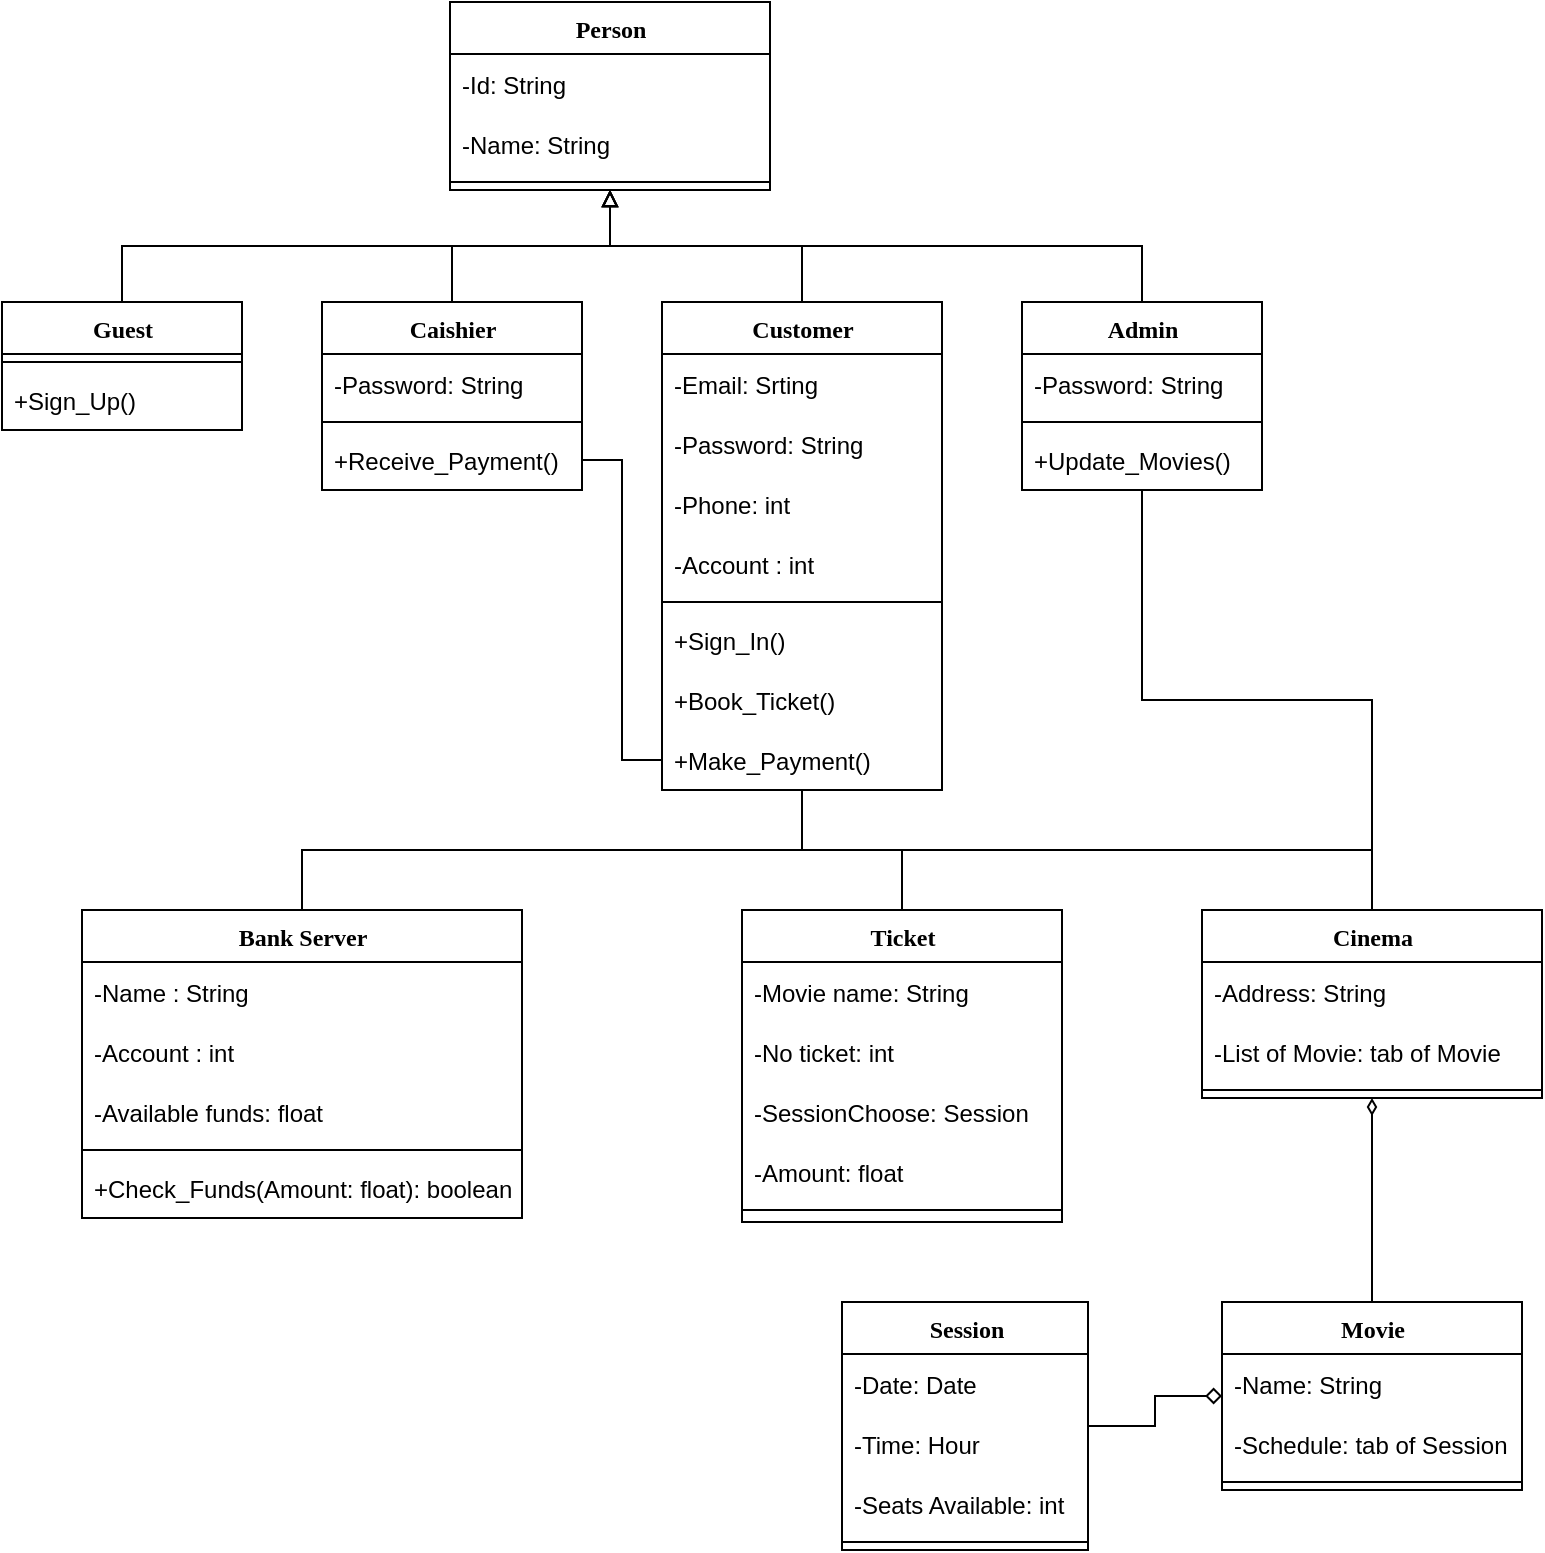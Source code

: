 <mxfile version="20.5.1" type="github">
  <diagram id="C5RBs43oDa-KdzZeNtuy" name="Page-1">
    <mxGraphModel dx="1202" dy="888" grid="1" gridSize="10" guides="1" tooltips="1" connect="1" arrows="1" fold="1" page="1" pageScale="1" pageWidth="827" pageHeight="1169" math="0" shadow="0">
      <root>
        <mxCell id="WIyWlLk6GJQsqaUBKTNV-0" />
        <mxCell id="WIyWlLk6GJQsqaUBKTNV-1" parent="WIyWlLk6GJQsqaUBKTNV-0" />
        <mxCell id="6Q9TmJvOrxfbNUQ0NDXa-91" style="edgeStyle=elbowEdgeStyle;rounded=0;orthogonalLoop=1;jettySize=auto;html=1;endArrow=none;endFill=0;elbow=vertical;" edge="1" parent="WIyWlLk6GJQsqaUBKTNV-1" source="6Q9TmJvOrxfbNUQ0NDXa-4" target="6Q9TmJvOrxfbNUQ0NDXa-32">
          <mxGeometry relative="1" as="geometry" />
        </mxCell>
        <mxCell id="6Q9TmJvOrxfbNUQ0NDXa-95" style="edgeStyle=elbowEdgeStyle;rounded=0;orthogonalLoop=1;jettySize=auto;html=1;endArrow=none;endFill=0;elbow=vertical;" edge="1" parent="WIyWlLk6GJQsqaUBKTNV-1" source="6Q9TmJvOrxfbNUQ0NDXa-4" target="6Q9TmJvOrxfbNUQ0NDXa-11">
          <mxGeometry relative="1" as="geometry" />
        </mxCell>
        <mxCell id="6Q9TmJvOrxfbNUQ0NDXa-97" style="edgeStyle=elbowEdgeStyle;rounded=0;orthogonalLoop=1;jettySize=auto;html=1;endArrow=block;endFill=0;elbow=vertical;" edge="1" parent="WIyWlLk6GJQsqaUBKTNV-1" source="6Q9TmJvOrxfbNUQ0NDXa-4" target="6Q9TmJvOrxfbNUQ0NDXa-79">
          <mxGeometry relative="1" as="geometry" />
        </mxCell>
        <mxCell id="6Q9TmJvOrxfbNUQ0NDXa-113" style="edgeStyle=elbowEdgeStyle;rounded=0;orthogonalLoop=1;jettySize=auto;html=1;entryX=1;entryY=0.5;entryDx=0;entryDy=0;strokeWidth=1;startArrow=none;startFill=0;endArrow=none;endFill=0;exitX=0;exitY=0.5;exitDx=0;exitDy=0;" edge="1" parent="WIyWlLk6GJQsqaUBKTNV-1" source="6Q9TmJvOrxfbNUQ0NDXa-87" target="6Q9TmJvOrxfbNUQ0NDXa-84">
          <mxGeometry relative="1" as="geometry" />
        </mxCell>
        <mxCell id="6Q9TmJvOrxfbNUQ0NDXa-4" value="Customer" style="swimlane;html=1;fontStyle=1;align=center;verticalAlign=top;childLayout=stackLayout;horizontal=1;startSize=26;horizontalStack=0;resizeParent=1;resizeLast=0;collapsible=1;marginBottom=0;swimlaneFillColor=#ffffff;rounded=0;shadow=0;comic=0;labelBackgroundColor=none;strokeWidth=1;fillColor=none;fontFamily=Verdana;fontSize=12" vertex="1" parent="WIyWlLk6GJQsqaUBKTNV-1">
          <mxGeometry x="360" y="160" width="140" height="244" as="geometry" />
        </mxCell>
        <mxCell id="6Q9TmJvOrxfbNUQ0NDXa-5" value="-Email: Srting" style="text;strokeColor=none;fillColor=none;align=left;verticalAlign=middle;spacingLeft=4;spacingRight=4;overflow=hidden;points=[[0,0.5],[1,0.5]];portConstraint=eastwest;rotatable=0;" vertex="1" parent="6Q9TmJvOrxfbNUQ0NDXa-4">
          <mxGeometry y="26" width="140" height="30" as="geometry" />
        </mxCell>
        <mxCell id="6Q9TmJvOrxfbNUQ0NDXa-7" value="-Password: String" style="text;strokeColor=none;fillColor=none;align=left;verticalAlign=middle;spacingLeft=4;spacingRight=4;overflow=hidden;points=[[0,0.5],[1,0.5]];portConstraint=eastwest;rotatable=0;" vertex="1" parent="6Q9TmJvOrxfbNUQ0NDXa-4">
          <mxGeometry y="56" width="140" height="30" as="geometry" />
        </mxCell>
        <mxCell id="6Q9TmJvOrxfbNUQ0NDXa-8" value="-Phone: int" style="text;strokeColor=none;fillColor=none;align=left;verticalAlign=middle;spacingLeft=4;spacingRight=4;overflow=hidden;points=[[0,0.5],[1,0.5]];portConstraint=eastwest;rotatable=0;" vertex="1" parent="6Q9TmJvOrxfbNUQ0NDXa-4">
          <mxGeometry y="86" width="140" height="30" as="geometry" />
        </mxCell>
        <mxCell id="6Q9TmJvOrxfbNUQ0NDXa-9" value="-Account : int" style="text;strokeColor=none;fillColor=none;align=left;verticalAlign=middle;spacingLeft=4;spacingRight=4;overflow=hidden;points=[[0,0.5],[1,0.5]];portConstraint=eastwest;rotatable=0;" vertex="1" parent="6Q9TmJvOrxfbNUQ0NDXa-4">
          <mxGeometry y="116" width="140" height="30" as="geometry" />
        </mxCell>
        <mxCell id="6Q9TmJvOrxfbNUQ0NDXa-10" value="" style="line;html=1;strokeWidth=1;fillColor=none;align=left;verticalAlign=middle;spacingTop=-1;spacingLeft=3;spacingRight=3;rotatable=0;labelPosition=right;points=[];portConstraint=eastwest;" vertex="1" parent="6Q9TmJvOrxfbNUQ0NDXa-4">
          <mxGeometry y="146" width="140" height="8" as="geometry" />
        </mxCell>
        <mxCell id="6Q9TmJvOrxfbNUQ0NDXa-85" value="+Sign_In()" style="text;strokeColor=none;fillColor=none;align=left;verticalAlign=middle;spacingLeft=4;spacingRight=4;overflow=hidden;points=[[0,0.5],[1,0.5]];portConstraint=eastwest;rotatable=0;" vertex="1" parent="6Q9TmJvOrxfbNUQ0NDXa-4">
          <mxGeometry y="154" width="140" height="30" as="geometry" />
        </mxCell>
        <mxCell id="6Q9TmJvOrxfbNUQ0NDXa-86" value="+Book_Ticket()" style="text;strokeColor=none;fillColor=none;align=left;verticalAlign=middle;spacingLeft=4;spacingRight=4;overflow=hidden;points=[[0,0.5],[1,0.5]];portConstraint=eastwest;rotatable=0;" vertex="1" parent="6Q9TmJvOrxfbNUQ0NDXa-4">
          <mxGeometry y="184" width="140" height="30" as="geometry" />
        </mxCell>
        <mxCell id="6Q9TmJvOrxfbNUQ0NDXa-87" value="+Make_Payment()" style="text;strokeColor=none;fillColor=none;align=left;verticalAlign=middle;spacingLeft=4;spacingRight=4;overflow=hidden;points=[[0,0.5],[1,0.5]];portConstraint=eastwest;rotatable=0;" vertex="1" parent="6Q9TmJvOrxfbNUQ0NDXa-4">
          <mxGeometry y="214" width="140" height="30" as="geometry" />
        </mxCell>
        <mxCell id="6Q9TmJvOrxfbNUQ0NDXa-11" value="Ticket" style="swimlane;html=1;fontStyle=1;align=center;verticalAlign=top;childLayout=stackLayout;horizontal=1;startSize=26;horizontalStack=0;resizeParent=1;resizeLast=0;collapsible=1;marginBottom=0;swimlaneFillColor=#ffffff;rounded=0;shadow=0;comic=0;labelBackgroundColor=none;strokeWidth=1;fillColor=none;fontFamily=Verdana;fontSize=12" vertex="1" parent="WIyWlLk6GJQsqaUBKTNV-1">
          <mxGeometry x="400" y="464" width="160" height="156" as="geometry" />
        </mxCell>
        <mxCell id="6Q9TmJvOrxfbNUQ0NDXa-12" value="-Movie name: String" style="text;strokeColor=none;fillColor=none;align=left;verticalAlign=middle;spacingLeft=4;spacingRight=4;overflow=hidden;points=[[0,0.5],[1,0.5]];portConstraint=eastwest;rotatable=0;" vertex="1" parent="6Q9TmJvOrxfbNUQ0NDXa-11">
          <mxGeometry y="26" width="160" height="30" as="geometry" />
        </mxCell>
        <mxCell id="6Q9TmJvOrxfbNUQ0NDXa-13" value="-No ticket: int" style="text;strokeColor=none;fillColor=none;align=left;verticalAlign=middle;spacingLeft=4;spacingRight=4;overflow=hidden;points=[[0,0.5],[1,0.5]];portConstraint=eastwest;rotatable=0;" vertex="1" parent="6Q9TmJvOrxfbNUQ0NDXa-11">
          <mxGeometry y="56" width="160" height="30" as="geometry" />
        </mxCell>
        <mxCell id="6Q9TmJvOrxfbNUQ0NDXa-15" value="-SessionChoose: Session" style="text;strokeColor=none;fillColor=none;align=left;verticalAlign=middle;spacingLeft=4;spacingRight=4;overflow=hidden;points=[[0,0.5],[1,0.5]];portConstraint=eastwest;rotatable=0;" vertex="1" parent="6Q9TmJvOrxfbNUQ0NDXa-11">
          <mxGeometry y="86" width="160" height="30" as="geometry" />
        </mxCell>
        <mxCell id="6Q9TmJvOrxfbNUQ0NDXa-16" value="-Amount: float" style="text;strokeColor=none;fillColor=none;align=left;verticalAlign=middle;spacingLeft=4;spacingRight=4;overflow=hidden;points=[[0,0.5],[1,0.5]];portConstraint=eastwest;rotatable=0;" vertex="1" parent="6Q9TmJvOrxfbNUQ0NDXa-11">
          <mxGeometry y="116" width="160" height="30" as="geometry" />
        </mxCell>
        <mxCell id="6Q9TmJvOrxfbNUQ0NDXa-17" value="" style="line;html=1;strokeWidth=1;fillColor=none;align=left;verticalAlign=middle;spacingTop=-1;spacingLeft=3;spacingRight=3;rotatable=0;labelPosition=right;points=[];portConstraint=eastwest;" vertex="1" parent="6Q9TmJvOrxfbNUQ0NDXa-11">
          <mxGeometry y="146" width="160" height="8" as="geometry" />
        </mxCell>
        <mxCell id="6Q9TmJvOrxfbNUQ0NDXa-101" style="edgeStyle=elbowEdgeStyle;rounded=0;orthogonalLoop=1;jettySize=auto;html=1;endArrow=none;endFill=0;elbow=vertical;" edge="1" parent="WIyWlLk6GJQsqaUBKTNV-1" source="6Q9TmJvOrxfbNUQ0NDXa-25" target="6Q9TmJvOrxfbNUQ0NDXa-4">
          <mxGeometry relative="1" as="geometry" />
        </mxCell>
        <mxCell id="6Q9TmJvOrxfbNUQ0NDXa-25" value="Bank Server" style="swimlane;html=1;fontStyle=1;align=center;verticalAlign=top;childLayout=stackLayout;horizontal=1;startSize=26;horizontalStack=0;resizeParent=1;resizeLast=0;collapsible=1;marginBottom=0;swimlaneFillColor=#ffffff;rounded=0;shadow=0;comic=0;labelBackgroundColor=none;strokeWidth=1;fillColor=none;fontFamily=Verdana;fontSize=12" vertex="1" parent="WIyWlLk6GJQsqaUBKTNV-1">
          <mxGeometry x="70" y="464" width="220" height="154" as="geometry" />
        </mxCell>
        <mxCell id="6Q9TmJvOrxfbNUQ0NDXa-26" value="-Name : String" style="text;strokeColor=none;fillColor=none;align=left;verticalAlign=middle;spacingLeft=4;spacingRight=4;overflow=hidden;points=[[0,0.5],[1,0.5]];portConstraint=eastwest;rotatable=0;" vertex="1" parent="6Q9TmJvOrxfbNUQ0NDXa-25">
          <mxGeometry y="26" width="220" height="30" as="geometry" />
        </mxCell>
        <mxCell id="6Q9TmJvOrxfbNUQ0NDXa-27" value="-Account : int" style="text;strokeColor=none;fillColor=none;align=left;verticalAlign=middle;spacingLeft=4;spacingRight=4;overflow=hidden;points=[[0,0.5],[1,0.5]];portConstraint=eastwest;rotatable=0;" vertex="1" parent="6Q9TmJvOrxfbNUQ0NDXa-25">
          <mxGeometry y="56" width="220" height="30" as="geometry" />
        </mxCell>
        <mxCell id="6Q9TmJvOrxfbNUQ0NDXa-28" value="-Available funds: float" style="text;strokeColor=none;fillColor=none;align=left;verticalAlign=middle;spacingLeft=4;spacingRight=4;overflow=hidden;points=[[0,0.5],[1,0.5]];portConstraint=eastwest;rotatable=0;" vertex="1" parent="6Q9TmJvOrxfbNUQ0NDXa-25">
          <mxGeometry y="86" width="220" height="30" as="geometry" />
        </mxCell>
        <mxCell id="6Q9TmJvOrxfbNUQ0NDXa-29" value="" style="line;html=1;strokeWidth=1;fillColor=none;align=left;verticalAlign=middle;spacingTop=-1;spacingLeft=3;spacingRight=3;rotatable=0;labelPosition=right;points=[];portConstraint=eastwest;" vertex="1" parent="6Q9TmJvOrxfbNUQ0NDXa-25">
          <mxGeometry y="116" width="220" height="8" as="geometry" />
        </mxCell>
        <mxCell id="6Q9TmJvOrxfbNUQ0NDXa-88" value="+Check_Funds(Amount: float): boolean" style="text;strokeColor=none;fillColor=none;align=left;verticalAlign=middle;spacingLeft=4;spacingRight=4;overflow=hidden;points=[[0,0.5],[1,0.5]];portConstraint=eastwest;rotatable=0;" vertex="1" parent="6Q9TmJvOrxfbNUQ0NDXa-25">
          <mxGeometry y="124" width="220" height="30" as="geometry" />
        </mxCell>
        <mxCell id="6Q9TmJvOrxfbNUQ0NDXa-32" value="Cinema" style="swimlane;html=1;fontStyle=1;align=center;verticalAlign=top;childLayout=stackLayout;horizontal=1;startSize=26;horizontalStack=0;resizeParent=1;resizeLast=0;collapsible=1;marginBottom=0;swimlaneFillColor=#ffffff;rounded=0;shadow=0;comic=0;labelBackgroundColor=none;strokeWidth=1;fillColor=none;fontFamily=Verdana;fontSize=12" vertex="1" parent="WIyWlLk6GJQsqaUBKTNV-1">
          <mxGeometry x="630" y="464" width="170" height="94" as="geometry" />
        </mxCell>
        <mxCell id="6Q9TmJvOrxfbNUQ0NDXa-34" value="-Address: String" style="text;strokeColor=none;fillColor=none;align=left;verticalAlign=middle;spacingLeft=4;spacingRight=4;overflow=hidden;points=[[0,0.5],[1,0.5]];portConstraint=eastwest;rotatable=0;" vertex="1" parent="6Q9TmJvOrxfbNUQ0NDXa-32">
          <mxGeometry y="26" width="170" height="30" as="geometry" />
        </mxCell>
        <mxCell id="6Q9TmJvOrxfbNUQ0NDXa-35" value="-List of Movie: tab of Movie" style="text;strokeColor=none;fillColor=none;align=left;verticalAlign=middle;spacingLeft=4;spacingRight=4;overflow=hidden;points=[[0,0.5],[1,0.5]];portConstraint=eastwest;rotatable=0;" vertex="1" parent="6Q9TmJvOrxfbNUQ0NDXa-32">
          <mxGeometry y="56" width="170" height="30" as="geometry" />
        </mxCell>
        <mxCell id="6Q9TmJvOrxfbNUQ0NDXa-36" value="" style="line;html=1;strokeWidth=1;fillColor=none;align=left;verticalAlign=middle;spacingTop=-1;spacingLeft=3;spacingRight=3;rotatable=0;labelPosition=right;points=[];portConstraint=eastwest;" vertex="1" parent="6Q9TmJvOrxfbNUQ0NDXa-32">
          <mxGeometry y="86" width="170" height="8" as="geometry" />
        </mxCell>
        <mxCell id="6Q9TmJvOrxfbNUQ0NDXa-105" style="edgeStyle=elbowEdgeStyle;rounded=0;orthogonalLoop=1;jettySize=auto;html=1;endArrow=block;endFill=0;elbow=vertical;" edge="1" parent="WIyWlLk6GJQsqaUBKTNV-1" source="6Q9TmJvOrxfbNUQ0NDXa-37" target="6Q9TmJvOrxfbNUQ0NDXa-79">
          <mxGeometry relative="1" as="geometry" />
        </mxCell>
        <mxCell id="6Q9TmJvOrxfbNUQ0NDXa-37" value="Guest" style="swimlane;html=1;fontStyle=1;align=center;verticalAlign=top;childLayout=stackLayout;horizontal=1;startSize=26;horizontalStack=0;resizeParent=1;resizeLast=0;collapsible=1;marginBottom=0;swimlaneFillColor=#ffffff;rounded=0;shadow=0;comic=0;labelBackgroundColor=none;strokeWidth=1;fillColor=none;fontFamily=Verdana;fontSize=12" vertex="1" parent="WIyWlLk6GJQsqaUBKTNV-1">
          <mxGeometry x="30" y="160" width="120" height="64" as="geometry" />
        </mxCell>
        <mxCell id="6Q9TmJvOrxfbNUQ0NDXa-40" value="" style="line;html=1;strokeWidth=1;fillColor=none;align=left;verticalAlign=middle;spacingTop=-1;spacingLeft=3;spacingRight=3;rotatable=0;labelPosition=right;points=[];portConstraint=eastwest;" vertex="1" parent="6Q9TmJvOrxfbNUQ0NDXa-37">
          <mxGeometry y="26" width="120" height="8" as="geometry" />
        </mxCell>
        <mxCell id="6Q9TmJvOrxfbNUQ0NDXa-83" value="+Sign_Up()" style="text;strokeColor=none;fillColor=none;align=left;verticalAlign=middle;spacingLeft=4;spacingRight=4;overflow=hidden;points=[[0,0.5],[1,0.5]];portConstraint=eastwest;rotatable=0;" vertex="1" parent="6Q9TmJvOrxfbNUQ0NDXa-37">
          <mxGeometry y="34" width="120" height="30" as="geometry" />
        </mxCell>
        <mxCell id="6Q9TmJvOrxfbNUQ0NDXa-104" style="edgeStyle=elbowEdgeStyle;rounded=0;orthogonalLoop=1;jettySize=auto;html=1;endArrow=block;endFill=0;elbow=vertical;" edge="1" parent="WIyWlLk6GJQsqaUBKTNV-1" source="6Q9TmJvOrxfbNUQ0NDXa-41" target="6Q9TmJvOrxfbNUQ0NDXa-79">
          <mxGeometry relative="1" as="geometry" />
        </mxCell>
        <mxCell id="6Q9TmJvOrxfbNUQ0NDXa-108" style="edgeStyle=elbowEdgeStyle;rounded=0;orthogonalLoop=1;jettySize=auto;elbow=vertical;html=1;endArrow=none;endFill=0;" edge="1" parent="WIyWlLk6GJQsqaUBKTNV-1" source="6Q9TmJvOrxfbNUQ0NDXa-41" target="6Q9TmJvOrxfbNUQ0NDXa-32">
          <mxGeometry relative="1" as="geometry" />
        </mxCell>
        <mxCell id="6Q9TmJvOrxfbNUQ0NDXa-41" value="Admin&lt;span style=&quot;color: rgba(0, 0, 0, 0); font-family: monospace; font-size: 0px; font-weight: 400; text-align: start;&quot;&gt;%3CmxGraphModel%3E%3Croot%3E%3CmxCell%20id%3D%220%22%2F%3E%3CmxCell%20id%3D%221%22%20parent%3D%220%22%2F%3E%3CmxCell%20id%3D%222%22%20value%3D%22Id%3A%20b12p%22%20style%3D%22text%3BstrokeColor%3Dnone%3BfillColor%3Dnone%3Balign%3Dleft%3BverticalAlign%3Dmiddle%3BspacingLeft%3D4%3BspacingRight%3D4%3Boverflow%3Dhidden%3Bpoints%3D%5B%5B0%2C0.5%5D%2C%5B1%2C0.5%5D%5D%3BportConstraint%3Deastwest%3Brotatable%3D0%3B%22%20vertex%3D%221%22%20parent%3D%221%22%3E%3CmxGeometry%20x%3D%2270%22%20y%3D%22216%22%20width%3D%22160%22%20height%3D%2230%22%20as%3D%22geometry%22%2F%3E%3C%2FmxCell%3E%3C%2Froot%3E%3C%2FmxGraphModel%3E&lt;/span&gt;" style="swimlane;html=1;fontStyle=1;align=center;verticalAlign=top;childLayout=stackLayout;horizontal=1;startSize=26;horizontalStack=0;resizeParent=1;resizeLast=0;collapsible=1;marginBottom=0;swimlaneFillColor=#ffffff;rounded=0;shadow=0;comic=0;labelBackgroundColor=none;strokeWidth=1;fillColor=none;fontFamily=Verdana;fontSize=12" vertex="1" parent="WIyWlLk6GJQsqaUBKTNV-1">
          <mxGeometry x="540" y="160" width="120" height="94" as="geometry" />
        </mxCell>
        <mxCell id="6Q9TmJvOrxfbNUQ0NDXa-44" value="-Password: String" style="text;strokeColor=none;fillColor=none;align=left;verticalAlign=middle;spacingLeft=4;spacingRight=4;overflow=hidden;points=[[0,0.5],[1,0.5]];portConstraint=eastwest;rotatable=0;" vertex="1" parent="6Q9TmJvOrxfbNUQ0NDXa-41">
          <mxGeometry y="26" width="120" height="30" as="geometry" />
        </mxCell>
        <mxCell id="6Q9TmJvOrxfbNUQ0NDXa-45" value="" style="line;html=1;strokeWidth=1;fillColor=none;align=left;verticalAlign=middle;spacingTop=-1;spacingLeft=3;spacingRight=3;rotatable=0;labelPosition=right;points=[];portConstraint=eastwest;" vertex="1" parent="6Q9TmJvOrxfbNUQ0NDXa-41">
          <mxGeometry y="56" width="120" height="8" as="geometry" />
        </mxCell>
        <mxCell id="6Q9TmJvOrxfbNUQ0NDXa-109" value="+Update_Movies()" style="text;strokeColor=none;fillColor=none;align=left;verticalAlign=middle;spacingLeft=4;spacingRight=4;overflow=hidden;points=[[0,0.5],[1,0.5]];portConstraint=eastwest;rotatable=0;" vertex="1" parent="6Q9TmJvOrxfbNUQ0NDXa-41">
          <mxGeometry y="64" width="120" height="30" as="geometry" />
        </mxCell>
        <mxCell id="6Q9TmJvOrxfbNUQ0NDXa-110" style="rounded=0;orthogonalLoop=1;jettySize=auto;html=1;endArrow=none;endFill=0;startArrow=diamond;startFill=0;edgeStyle=elbowEdgeStyle;" edge="1" parent="WIyWlLk6GJQsqaUBKTNV-1" source="6Q9TmJvOrxfbNUQ0NDXa-50" target="6Q9TmJvOrxfbNUQ0NDXa-54">
          <mxGeometry relative="1" as="geometry" />
        </mxCell>
        <mxCell id="6Q9TmJvOrxfbNUQ0NDXa-112" style="edgeStyle=elbowEdgeStyle;rounded=0;orthogonalLoop=1;jettySize=auto;html=1;startArrow=none;startFill=0;endArrow=diamondThin;endFill=0;strokeWidth=1;" edge="1" parent="WIyWlLk6GJQsqaUBKTNV-1" source="6Q9TmJvOrxfbNUQ0NDXa-50" target="6Q9TmJvOrxfbNUQ0NDXa-32">
          <mxGeometry relative="1" as="geometry" />
        </mxCell>
        <mxCell id="6Q9TmJvOrxfbNUQ0NDXa-50" value="Movie" style="swimlane;html=1;fontStyle=1;align=center;verticalAlign=top;childLayout=stackLayout;horizontal=1;startSize=26;horizontalStack=0;resizeParent=1;resizeLast=0;collapsible=1;marginBottom=0;swimlaneFillColor=#ffffff;rounded=0;shadow=0;comic=0;labelBackgroundColor=none;strokeWidth=1;fillColor=none;fontFamily=Verdana;fontSize=12" vertex="1" parent="WIyWlLk6GJQsqaUBKTNV-1">
          <mxGeometry x="640" y="660" width="150" height="94" as="geometry" />
        </mxCell>
        <mxCell id="6Q9TmJvOrxfbNUQ0NDXa-51" value="-Name: String" style="text;strokeColor=none;fillColor=none;align=left;verticalAlign=middle;spacingLeft=4;spacingRight=4;overflow=hidden;points=[[0,0.5],[1,0.5]];portConstraint=eastwest;rotatable=0;" vertex="1" parent="6Q9TmJvOrxfbNUQ0NDXa-50">
          <mxGeometry y="26" width="150" height="30" as="geometry" />
        </mxCell>
        <mxCell id="6Q9TmJvOrxfbNUQ0NDXa-52" value="-Schedule: tab of Session" style="text;strokeColor=none;fillColor=none;align=left;verticalAlign=middle;spacingLeft=4;spacingRight=4;overflow=hidden;points=[[0,0.5],[1,0.5]];portConstraint=eastwest;rotatable=0;" vertex="1" parent="6Q9TmJvOrxfbNUQ0NDXa-50">
          <mxGeometry y="56" width="150" height="30" as="geometry" />
        </mxCell>
        <mxCell id="6Q9TmJvOrxfbNUQ0NDXa-53" value="" style="line;html=1;strokeWidth=1;fillColor=none;align=left;verticalAlign=middle;spacingTop=-1;spacingLeft=3;spacingRight=3;rotatable=0;labelPosition=right;points=[];portConstraint=eastwest;" vertex="1" parent="6Q9TmJvOrxfbNUQ0NDXa-50">
          <mxGeometry y="86" width="150" height="8" as="geometry" />
        </mxCell>
        <mxCell id="6Q9TmJvOrxfbNUQ0NDXa-54" value="Session" style="swimlane;html=1;fontStyle=1;align=center;verticalAlign=top;childLayout=stackLayout;horizontal=1;startSize=26;horizontalStack=0;resizeParent=1;resizeLast=0;collapsible=1;marginBottom=0;swimlaneFillColor=#ffffff;rounded=0;shadow=0;comic=0;labelBackgroundColor=none;strokeWidth=1;fillColor=none;fontFamily=Verdana;fontSize=12" vertex="1" parent="WIyWlLk6GJQsqaUBKTNV-1">
          <mxGeometry x="450" y="660" width="123" height="124" as="geometry" />
        </mxCell>
        <mxCell id="6Q9TmJvOrxfbNUQ0NDXa-90" value="-Date: Date" style="text;strokeColor=none;fillColor=none;align=left;verticalAlign=middle;spacingLeft=4;spacingRight=4;overflow=hidden;points=[[0,0.5],[1,0.5]];portConstraint=eastwest;rotatable=0;" vertex="1" parent="6Q9TmJvOrxfbNUQ0NDXa-54">
          <mxGeometry y="26" width="123" height="30" as="geometry" />
        </mxCell>
        <mxCell id="6Q9TmJvOrxfbNUQ0NDXa-55" value="-Time: Hour" style="text;strokeColor=none;fillColor=none;align=left;verticalAlign=middle;spacingLeft=4;spacingRight=4;overflow=hidden;points=[[0,0.5],[1,0.5]];portConstraint=eastwest;rotatable=0;" vertex="1" parent="6Q9TmJvOrxfbNUQ0NDXa-54">
          <mxGeometry y="56" width="123" height="30" as="geometry" />
        </mxCell>
        <mxCell id="6Q9TmJvOrxfbNUQ0NDXa-56" value="-Seats Available: int" style="text;strokeColor=none;fillColor=none;align=left;verticalAlign=middle;spacingLeft=4;spacingRight=4;overflow=hidden;points=[[0,0.5],[1,0.5]];portConstraint=eastwest;rotatable=0;" vertex="1" parent="6Q9TmJvOrxfbNUQ0NDXa-54">
          <mxGeometry y="86" width="123" height="30" as="geometry" />
        </mxCell>
        <mxCell id="6Q9TmJvOrxfbNUQ0NDXa-58" value="" style="line;html=1;strokeWidth=1;fillColor=none;align=left;verticalAlign=middle;spacingTop=-1;spacingLeft=3;spacingRight=3;rotatable=0;labelPosition=right;points=[];portConstraint=eastwest;" vertex="1" parent="6Q9TmJvOrxfbNUQ0NDXa-54">
          <mxGeometry y="116" width="123" height="8" as="geometry" />
        </mxCell>
        <mxCell id="6Q9TmJvOrxfbNUQ0NDXa-106" style="rounded=0;orthogonalLoop=1;jettySize=auto;html=1;endArrow=block;endFill=0;edgeStyle=elbowEdgeStyle;elbow=vertical;" edge="1" parent="WIyWlLk6GJQsqaUBKTNV-1" source="6Q9TmJvOrxfbNUQ0NDXa-59" target="6Q9TmJvOrxfbNUQ0NDXa-79">
          <mxGeometry relative="1" as="geometry" />
        </mxCell>
        <mxCell id="6Q9TmJvOrxfbNUQ0NDXa-59" value="Caishier" style="swimlane;html=1;fontStyle=1;align=center;verticalAlign=top;childLayout=stackLayout;horizontal=1;startSize=26;horizontalStack=0;resizeParent=1;resizeLast=0;collapsible=1;marginBottom=0;swimlaneFillColor=#ffffff;rounded=0;shadow=0;comic=0;labelBackgroundColor=none;strokeWidth=1;fillColor=none;fontFamily=Verdana;fontSize=12" vertex="1" parent="WIyWlLk6GJQsqaUBKTNV-1">
          <mxGeometry x="190" y="160" width="130" height="94" as="geometry" />
        </mxCell>
        <mxCell id="6Q9TmJvOrxfbNUQ0NDXa-60" value="-Password: String" style="text;strokeColor=none;fillColor=none;align=left;verticalAlign=middle;spacingLeft=4;spacingRight=4;overflow=hidden;points=[[0,0.5],[1,0.5]];portConstraint=eastwest;rotatable=0;" vertex="1" parent="6Q9TmJvOrxfbNUQ0NDXa-59">
          <mxGeometry y="26" width="130" height="30" as="geometry" />
        </mxCell>
        <mxCell id="6Q9TmJvOrxfbNUQ0NDXa-63" value="" style="line;html=1;strokeWidth=1;fillColor=none;align=left;verticalAlign=middle;spacingTop=-1;spacingLeft=3;spacingRight=3;rotatable=0;labelPosition=right;points=[];portConstraint=eastwest;" vertex="1" parent="6Q9TmJvOrxfbNUQ0NDXa-59">
          <mxGeometry y="56" width="130" height="8" as="geometry" />
        </mxCell>
        <mxCell id="6Q9TmJvOrxfbNUQ0NDXa-84" value="+Receive_Payment()" style="text;strokeColor=none;fillColor=none;align=left;verticalAlign=middle;spacingLeft=4;spacingRight=4;overflow=hidden;points=[[0,0.5],[1,0.5]];portConstraint=eastwest;rotatable=0;" vertex="1" parent="6Q9TmJvOrxfbNUQ0NDXa-59">
          <mxGeometry y="64" width="130" height="30" as="geometry" />
        </mxCell>
        <mxCell id="6Q9TmJvOrxfbNUQ0NDXa-79" value="Person" style="swimlane;html=1;fontStyle=1;align=center;verticalAlign=top;childLayout=stackLayout;horizontal=1;startSize=26;horizontalStack=0;resizeParent=1;resizeLast=0;collapsible=1;marginBottom=0;swimlaneFillColor=#ffffff;rounded=0;shadow=0;comic=0;labelBackgroundColor=none;strokeWidth=1;fillColor=none;fontFamily=Verdana;fontSize=12" vertex="1" parent="WIyWlLk6GJQsqaUBKTNV-1">
          <mxGeometry x="254" y="10" width="160" height="94" as="geometry" />
        </mxCell>
        <mxCell id="6Q9TmJvOrxfbNUQ0NDXa-80" value="-Id: String" style="text;strokeColor=none;fillColor=none;align=left;verticalAlign=middle;spacingLeft=4;spacingRight=4;overflow=hidden;points=[[0,0.5],[1,0.5]];portConstraint=eastwest;rotatable=0;" vertex="1" parent="6Q9TmJvOrxfbNUQ0NDXa-79">
          <mxGeometry y="26" width="160" height="30" as="geometry" />
        </mxCell>
        <mxCell id="6Q9TmJvOrxfbNUQ0NDXa-81" value="-Name: String" style="text;strokeColor=none;fillColor=none;align=left;verticalAlign=middle;spacingLeft=4;spacingRight=4;overflow=hidden;points=[[0,0.5],[1,0.5]];portConstraint=eastwest;rotatable=0;" vertex="1" parent="6Q9TmJvOrxfbNUQ0NDXa-79">
          <mxGeometry y="56" width="160" height="30" as="geometry" />
        </mxCell>
        <mxCell id="6Q9TmJvOrxfbNUQ0NDXa-82" value="" style="line;html=1;strokeWidth=1;fillColor=none;align=left;verticalAlign=middle;spacingTop=-1;spacingLeft=3;spacingRight=3;rotatable=0;labelPosition=right;points=[];portConstraint=eastwest;" vertex="1" parent="6Q9TmJvOrxfbNUQ0NDXa-79">
          <mxGeometry y="86" width="160" height="8" as="geometry" />
        </mxCell>
      </root>
    </mxGraphModel>
  </diagram>
</mxfile>

